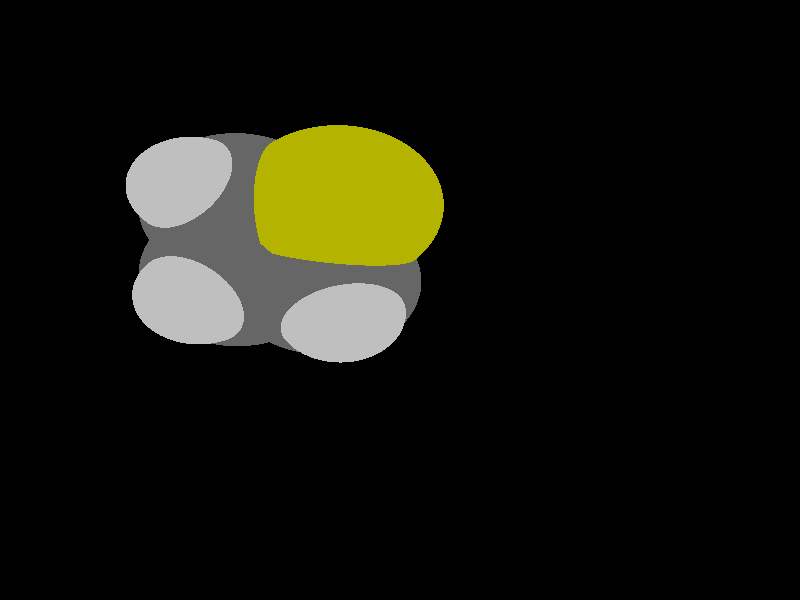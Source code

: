 global_settings {
	ambient_light rgb <0.200000002980232, 0.200000002980232, 0.200000002980232>
	max_trace_level 15
}

background { color rgb <0,0,0> }

camera {
	perspective
	location <-4.68986142668624, 5.88607442317504, 18.8142033509687>
	angle 40
	up <-0.628077284111265, 0.760401774681258, -0.16525152418362>
	right <0.778110633725229, 0.615881515402607, -0.123425283751387> * 1
	direction <0.00792255433170622, -0.20610458521581, -0.978497896311423> }

light_source {
	<15.8277058149409, 111.400939929805, 69.1414412989891>
	color rgb <1, 1, 1>
	fade_distance 180.979207033232
	fade_power 0
	spotlight
	area_light <20, 0, 0>, <0, 0, 20>, 20, 20
	circular
	orient
	point_at <-15.8277058149409, -111.400939929805, -69.1414412989891>
}

light_source {
	<-95.754409043892, -5.74394332482119, -45.8044604683854>
	color rgb <0.300000011920929, 0.300000011920929, 0.300000011920929> shadowless
	fade_distance 180.979207033232
	fade_power 0
	parallel
	point_at <95.754409043892, 5.74394332482119, 45.8044604683854>
}

#default {
	finish {ambient 0.5 diffuse 1 specular 0.2 roughness .01 metallic 1}
}

union {
cylinder {
	<-5.8354626483384, 1.42179925061293, 0.047768523447515>, 	<-6.23420291976236, 2.14145738541536, 0.11316487270326>, 0.075
	pigment { rgbt <0.400000005960464, 0.400000005960464, 0.400000005960464, 0> }
}
cylinder {
	<-6.23420291976236, 2.14145738541536, 0.11316487270326>, 	<-6.70860059773759, 2.99766422619182, 0.190969595371958>, 0.075
	pigment { rgbt <0.699999988079071, 0.699999988079071, 0, 0> }
}
cylinder {
	<-7.14171837574567, 0.617090342167804, 0.149002700567018>, 	<-6.48859051204204, 1.01944479639037, 0.0983856120072666>, 0.075
	pigment { rgbt <0.400000005960464, 0.400000005960464, 0.400000005960464, 0> }
}
cylinder {
	<-6.48859051204204, 1.01944479639037, 0.0983856120072666>, 	<-5.8354626483384, 1.42179925061293, 0.047768523447515>, 0.075
	pigment { rgbt <0.400000005960464, 0.400000005960464, 0.400000005960464, 0> }
}
cylinder {
	<-8.0812480726434, 1.83032361659143, 0.0517515730110794>, 	<-7.61148322419453, 1.22370697937962, 0.100377136789049>, 0.075
	pigment { rgbt <0.400000005960464, 0.400000005960464, 0.400000005960464, 0> }
}
cylinder {
	<-7.61148322419453, 1.22370697937962, 0.100377136789049>, 	<-7.14171837574567, 0.617090342167804, 0.149002700567018>, 0.075
	pigment { rgbt <0.400000005960464, 0.400000005960464, 0.400000005960464, 0> }
}
cylinder {
	<-8.0812480726434, 1.83032361659143, 0.0517515730110794>, 	<-7.45439428958428, 2.36341888731762, 0.115328963114764>, 0.075
	pigment { rgbt <0.400000005960464, 0.400000005960464, 0.400000005960464, 0> }
}
cylinder {
	<-7.45439428958428, 2.36341888731762, 0.115328963114764>, 	<-6.70860059773759, 2.99766422619182, 0.190969595371958>, 0.075
	pigment { rgbt <0.699999988079071, 0.699999988079071, 0, 0> }
}
cylinder {
	<-5.8354626483384, 1.42179925061293, 0.047768523447515>, 	<-5.40623342731487, 1.30018373349757, 0.546868449469928>, 0.075
	pigment { rgbt <0.400000005960464, 0.400000005960464, 0.400000005960464, 0> }
}
cylinder {
	<-5.40623342731487, 1.30018373349757, 0.546868449469928>, 	<-5.13281377615687, 1.22271446850721, 0.864795843463799>, 0.075
	pigment { rgbt <0.75, 0.75, 0.75, 0> }
}
cylinder {
	<-5.8354626483384, 1.42179925061293, 0.047768523447515>, 	<-5.5095472002671, 1.33979853900148, -0.529918652616091>, 0.075
	pigment { rgbt <0.400000005960464, 0.400000005960464, 0.400000005960464, 0> }
}
cylinder {
	<-5.5095472002671, 1.33979853900148, -0.529918652616091>, 	<-5.30213194517959, 1.28761261588278, -0.897563493304339>, 0.075
	pigment { rgbt <0.75, 0.75, 0.75, 0> }
}
cylinder {
	<-7.14171837574567, 0.617090342167804, 0.149002700567018>, 	<-7.20211818006721, 0.279449540821955, 0.723812048420269>, 0.075
	pigment { rgbt <0.400000005960464, 0.400000005960464, 0.400000005960464, 0> }
}
cylinder {
	<-7.20211818006721, 0.279449540821955, 0.723812048420269>, 	<-7.24059114537624, 0.0643819096763505, 1.0899493289574>, 0.075
	pigment { rgbt <0.75, 0.75, 0.75, 0> }
}
cylinder {
	<-7.14171837574567, 0.617090342167804, 0.149002700567018>, 	<-7.22305896846956, 0.174785538500157, -0.348412163205789>, 0.075
	pigment { rgbt <0.400000005960464, 0.400000005960464, 0.400000005960464, 0> }
}
cylinder {
	<-7.22305896846956, 0.174785538500157, -0.348412163205789>, 	<-7.27492373522311, -0.107238905974571, -0.665576140322369>, 0.075
	pigment { rgbt <0.75, 0.75, 0.75, 0> }
}
cylinder {
	<-8.0812480726434, 1.83032361659143, 0.0517515730110794>, 	<-8.52409254045597, 1.86734451547675, 0.552398179623777>, 0.075
	pigment { rgbt <0.400000005960464, 0.400000005960464, 0.400000005960464, 0> }
}
cylinder {
	<-8.52409254045597, 1.86734451547675, 0.552398179623777>, 	<-8.80618512403597, 1.89092688303933, 0.871310811450338>, 0.075
	pigment { rgbt <0.75, 0.75, 0.75, 0> }
}
cylinder {
	<-8.0812480726434, 1.83032361659143, 0.0517515730110794>, 	<-8.4171441233533, 1.86871113085892, -0.524761836417097>, 0.075
	pigment { rgbt <0.400000005960464, 0.400000005960464, 0.400000005960464, 0> }
}
cylinder {
	<-8.4171441233533, 1.86871113085892, -0.524761836417097>, 	<-8.63091111553846, 1.89314125870676, -0.891659682424541>, 0.075
	pigment { rgbt <0.75, 0.75, 0.75, 0> }
}
sphere {
	<-6.70860059773759, 2.99766422619182, 0.190969595371958>, 0.567
	pigment { rgbt <0.699999988079071, 0.699999988079071, 0,0> }
}
sphere {
	<-5.8354626483384, 1.42179925061293, 0.047768523447515>, 0.4104
	pigment { rgbt <0.400000005960464, 0.400000005960464, 0.400000005960464,0> }
}
sphere {
	<-7.14171837574567, 0.617090342167804, 0.149002700567018>, 0.4104
	pigment { rgbt <0.400000005960464, 0.400000005960464, 0.400000005960464,0> }
}
sphere {
	<-8.0812480726434, 1.83032361659143, 0.0517515730110794>, 0.4104
	pigment { rgbt <0.400000005960464, 0.400000005960464, 0.400000005960464,0> }
}
sphere {
	<-5.13281377615687, 1.22271446850721, 0.864795843463799>, 0.1674
	pigment { rgbt <0.75, 0.75, 0.75,0> }
}
sphere {
	<-5.30213194517959, 1.28761261588278, -0.897563493304339>, 0.1674
	pigment { rgbt <0.75, 0.75, 0.75,0> }
}
sphere {
	<-7.24059114537624, 0.0643819096763505, 1.0899493289574>, 0.1674
	pigment { rgbt <0.75, 0.75, 0.75,0> }
}
sphere {
	<-7.27492373522311, -0.107238905974571, -0.665576140322369>, 0.1674
	pigment { rgbt <0.75, 0.75, 0.75,0> }
}
sphere {
	<-8.80618512403597, 1.89092688303933, 0.871310811450338>, 0.1674
	pigment { rgbt <0.75, 0.75, 0.75,0> }
}
sphere {
	<-8.63091111553846, 1.89314125870676, -0.891659682424541>, 0.1674
	pigment { rgbt <0.75, 0.75, 0.75,0> }
}
}
merge {
}
union {
}
merge {
sphere {
	<-6.70860059773759, 2.99766422619182, 0.190969595371958>, 1.79982
	pigment { rgbt <0, 0, 0,0> }
}
sphere {
	<-5.8354626483384, 1.42179925061293, 0.047768523447515>, 1.69983
	pigment { rgbt <0, 0, 0,0> }
}
sphere {
	<-7.14171837574567, 0.617090342167804, 0.149002700567018>, 1.69983
	pigment { rgbt <0, 0, 0,0> }
}
sphere {
	<-8.0812480726434, 1.83032361659143, 0.0517515730110794>, 1.69983
	pigment { rgbt <0, 0, 0,0> }
}
sphere {
	<-5.13281377615687, 1.22271446850721, 0.864795843463799>, 1.09989
	pigment { rgbt <0, 0, 0,0> }
}
sphere {
	<-5.30213194517959, 1.28761261588278, -0.897563493304339>, 1.09989
	pigment { rgbt <0, 0, 0,0> }
}
sphere {
	<-7.24059114537624, 0.0643819096763505, 1.0899493289574>, 1.09989
	pigment { rgbt <0, 0, 0,0> }
}
sphere {
	<-7.27492373522311, -0.107238905974571, -0.665576140322369>, 1.09989
	pigment { rgbt <0, 0, 0,0> }
}
sphere {
	<-8.80618512403597, 1.89092688303933, 0.871310811450338>, 1.09989
	pigment { rgbt <0, 0, 0,0> }
}
sphere {
	<-8.63091111553846, 1.89314125870676, -0.891659682424541>, 1.09989
	pigment { rgbt <0, 0, 0,0> }
}
sphere {
	<-6.70860059773759, 2.99766422619182, 0.190969595371958>, 1.8
	pigment { rgbt <0.699999988079071, 0.699999988079071, 0,0.350000023841858> }
}
sphere {
	<-5.8354626483384, 1.42179925061293, 0.047768523447515>, 1.7
	pigment { rgbt <0.400000005960464, 0.400000005960464, 0.400000005960464,0.350000023841858> }
}
sphere {
	<-7.14171837574567, 0.617090342167804, 0.149002700567018>, 1.7
	pigment { rgbt <0.400000005960464, 0.400000005960464, 0.400000005960464,0.350000023841858> }
}
sphere {
	<-8.0812480726434, 1.83032361659143, 0.0517515730110794>, 1.7
	pigment { rgbt <0.400000005960464, 0.400000005960464, 0.400000005960464,0.350000023841858> }
}
sphere {
	<-5.13281377615687, 1.22271446850721, 0.864795843463799>, 1.1
	pigment { rgbt <0.75, 0.75, 0.75,0.350000023841858> }
}
sphere {
	<-5.30213194517959, 1.28761261588278, -0.897563493304339>, 1.1
	pigment { rgbt <0.75, 0.75, 0.75,0.350000023841858> }
}
sphere {
	<-7.24059114537624, 0.0643819096763505, 1.0899493289574>, 1.1
	pigment { rgbt <0.75, 0.75, 0.75,0.350000023841858> }
}
sphere {
	<-7.27492373522311, -0.107238905974571, -0.665576140322369>, 1.1
	pigment { rgbt <0.75, 0.75, 0.75,0.350000023841858> }
}
sphere {
	<-8.80618512403597, 1.89092688303933, 0.871310811450338>, 1.1
	pigment { rgbt <0.75, 0.75, 0.75,0.350000023841858> }
}
sphere {
	<-8.63091111553846, 1.89314125870676, -0.891659682424541>, 1.1
	pigment { rgbt <0.75, 0.75, 0.75,0.350000023841858> }
}
}
